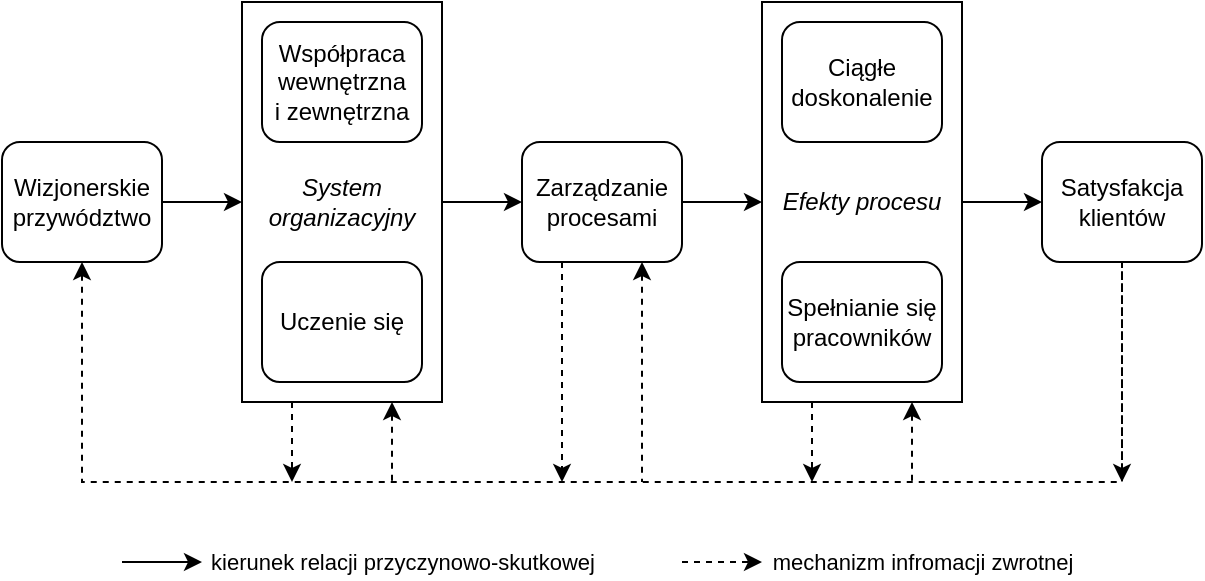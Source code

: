<mxfile version="24.2.5" type="device">
  <diagram name="Strona-1" id="xCCsqhU6PNBuaq4Lg01Y">
    <mxGraphModel dx="1138" dy="711" grid="1" gridSize="10" guides="1" tooltips="1" connect="1" arrows="1" fold="1" page="1" pageScale="1" pageWidth="827" pageHeight="1169" math="0" shadow="0">
      <root>
        <mxCell id="0" />
        <mxCell id="1" parent="0" />
        <mxCell id="QSrHf1Xs9_2Yq39z9kyF-6" style="edgeStyle=orthogonalEdgeStyle;rounded=0;orthogonalLoop=1;jettySize=auto;html=1;exitX=1;exitY=0.5;exitDx=0;exitDy=0;entryX=0;entryY=0.5;entryDx=0;entryDy=0;" edge="1" parent="1" source="QSrHf1Xs9_2Yq39z9kyF-4" target="QSrHf1Xs9_2Yq39z9kyF-1">
          <mxGeometry relative="1" as="geometry" />
        </mxCell>
        <mxCell id="QSrHf1Xs9_2Yq39z9kyF-16" style="edgeStyle=orthogonalEdgeStyle;rounded=0;orthogonalLoop=1;jettySize=auto;html=1;exitX=0.5;exitY=1;exitDx=0;exitDy=0;entryX=0.5;entryY=1;entryDx=0;entryDy=0;startArrow=classic;startFill=1;endArrow=none;endFill=0;dashed=1;" edge="1" parent="1" source="QSrHf1Xs9_2Yq39z9kyF-4" target="QSrHf1Xs9_2Yq39z9kyF-12">
          <mxGeometry relative="1" as="geometry">
            <Array as="points">
              <mxPoint x="160" y="360" />
              <mxPoint x="680" y="360" />
            </Array>
          </mxGeometry>
        </mxCell>
        <mxCell id="QSrHf1Xs9_2Yq39z9kyF-4" value="Wizjonerskie przywództwo" style="rounded=1;whiteSpace=wrap;html=1;" vertex="1" parent="1">
          <mxGeometry x="120" y="190" width="80" height="60" as="geometry" />
        </mxCell>
        <mxCell id="QSrHf1Xs9_2Yq39z9kyF-5" value="" style="group" vertex="1" connectable="0" parent="1">
          <mxGeometry x="240" y="120" width="100" height="200" as="geometry" />
        </mxCell>
        <mxCell id="QSrHf1Xs9_2Yq39z9kyF-17" style="edgeStyle=orthogonalEdgeStyle;rounded=0;orthogonalLoop=1;jettySize=auto;html=1;exitX=0.75;exitY=1;exitDx=0;exitDy=0;dashed=1;startArrow=classic;startFill=1;endArrow=none;endFill=0;" edge="1" parent="QSrHf1Xs9_2Yq39z9kyF-5" source="QSrHf1Xs9_2Yq39z9kyF-1">
          <mxGeometry relative="1" as="geometry">
            <mxPoint x="75" y="240" as="targetPoint" />
          </mxGeometry>
        </mxCell>
        <mxCell id="QSrHf1Xs9_2Yq39z9kyF-18" style="edgeStyle=orthogonalEdgeStyle;rounded=0;orthogonalLoop=1;jettySize=auto;html=1;exitX=0.25;exitY=1;exitDx=0;exitDy=0;dashed=1;" edge="1" parent="QSrHf1Xs9_2Yq39z9kyF-5" source="QSrHf1Xs9_2Yq39z9kyF-1">
          <mxGeometry relative="1" as="geometry">
            <mxPoint x="25" y="240" as="targetPoint" />
          </mxGeometry>
        </mxCell>
        <mxCell id="QSrHf1Xs9_2Yq39z9kyF-1" value="&lt;i&gt;System organizacyjny&lt;/i&gt;" style="rounded=0;whiteSpace=wrap;html=1;" vertex="1" parent="QSrHf1Xs9_2Yq39z9kyF-5">
          <mxGeometry width="100" height="200" as="geometry" />
        </mxCell>
        <mxCell id="QSrHf1Xs9_2Yq39z9kyF-2" value="Współpraca wewnętrzna&lt;br&gt;i zewnętrzna" style="rounded=1;whiteSpace=wrap;html=1;" vertex="1" parent="QSrHf1Xs9_2Yq39z9kyF-5">
          <mxGeometry x="10" y="10" width="80" height="60" as="geometry" />
        </mxCell>
        <mxCell id="QSrHf1Xs9_2Yq39z9kyF-3" value="Uczenie się" style="rounded=1;whiteSpace=wrap;html=1;" vertex="1" parent="QSrHf1Xs9_2Yq39z9kyF-5">
          <mxGeometry x="10" y="130" width="80" height="60" as="geometry" />
        </mxCell>
        <mxCell id="QSrHf1Xs9_2Yq39z9kyF-14" style="edgeStyle=orthogonalEdgeStyle;rounded=0;orthogonalLoop=1;jettySize=auto;html=1;exitX=1;exitY=0.5;exitDx=0;exitDy=0;entryX=0;entryY=0.5;entryDx=0;entryDy=0;" edge="1" parent="1" source="QSrHf1Xs9_2Yq39z9kyF-7" target="QSrHf1Xs9_2Yq39z9kyF-9">
          <mxGeometry relative="1" as="geometry" />
        </mxCell>
        <mxCell id="QSrHf1Xs9_2Yq39z9kyF-19" style="edgeStyle=orthogonalEdgeStyle;rounded=0;orthogonalLoop=1;jettySize=auto;html=1;exitX=0.75;exitY=1;exitDx=0;exitDy=0;startArrow=classic;startFill=1;endArrow=none;endFill=0;dashed=1;" edge="1" parent="1" source="QSrHf1Xs9_2Yq39z9kyF-7">
          <mxGeometry relative="1" as="geometry">
            <mxPoint x="440" y="360" as="targetPoint" />
          </mxGeometry>
        </mxCell>
        <mxCell id="QSrHf1Xs9_2Yq39z9kyF-20" style="edgeStyle=orthogonalEdgeStyle;rounded=0;orthogonalLoop=1;jettySize=auto;html=1;exitX=0.25;exitY=1;exitDx=0;exitDy=0;dashed=1;" edge="1" parent="1" source="QSrHf1Xs9_2Yq39z9kyF-7">
          <mxGeometry relative="1" as="geometry">
            <mxPoint x="400" y="360" as="targetPoint" />
          </mxGeometry>
        </mxCell>
        <mxCell id="QSrHf1Xs9_2Yq39z9kyF-7" value="Zarządzanie procesami" style="rounded=1;whiteSpace=wrap;html=1;" vertex="1" parent="1">
          <mxGeometry x="380" y="190" width="80" height="60" as="geometry" />
        </mxCell>
        <mxCell id="QSrHf1Xs9_2Yq39z9kyF-8" value="" style="group" vertex="1" connectable="0" parent="1">
          <mxGeometry x="500" y="120" width="100" height="200" as="geometry" />
        </mxCell>
        <mxCell id="QSrHf1Xs9_2Yq39z9kyF-21" style="edgeStyle=orthogonalEdgeStyle;rounded=0;orthogonalLoop=1;jettySize=auto;html=1;exitX=0.75;exitY=1;exitDx=0;exitDy=0;dashed=1;startArrow=classic;startFill=1;endArrow=none;endFill=0;" edge="1" parent="QSrHf1Xs9_2Yq39z9kyF-8" source="QSrHf1Xs9_2Yq39z9kyF-9">
          <mxGeometry relative="1" as="geometry">
            <mxPoint x="75" y="240" as="targetPoint" />
          </mxGeometry>
        </mxCell>
        <mxCell id="QSrHf1Xs9_2Yq39z9kyF-22" style="edgeStyle=orthogonalEdgeStyle;rounded=0;orthogonalLoop=1;jettySize=auto;html=1;exitX=0.25;exitY=1;exitDx=0;exitDy=0;dashed=1;" edge="1" parent="QSrHf1Xs9_2Yq39z9kyF-8" source="QSrHf1Xs9_2Yq39z9kyF-9">
          <mxGeometry relative="1" as="geometry">
            <mxPoint x="25" y="240" as="targetPoint" />
          </mxGeometry>
        </mxCell>
        <mxCell id="QSrHf1Xs9_2Yq39z9kyF-9" value="&lt;i&gt;Efekty procesu&lt;/i&gt;" style="rounded=0;whiteSpace=wrap;html=1;" vertex="1" parent="QSrHf1Xs9_2Yq39z9kyF-8">
          <mxGeometry width="100" height="200" as="geometry" />
        </mxCell>
        <mxCell id="QSrHf1Xs9_2Yq39z9kyF-10" value="Ciągłe doskonalenie" style="rounded=1;whiteSpace=wrap;html=1;" vertex="1" parent="QSrHf1Xs9_2Yq39z9kyF-8">
          <mxGeometry x="10" y="10" width="80" height="60" as="geometry" />
        </mxCell>
        <mxCell id="QSrHf1Xs9_2Yq39z9kyF-11" value="Spełnianie się pracowników" style="rounded=1;whiteSpace=wrap;html=1;" vertex="1" parent="QSrHf1Xs9_2Yq39z9kyF-8">
          <mxGeometry x="10" y="130" width="80" height="60" as="geometry" />
        </mxCell>
        <mxCell id="QSrHf1Xs9_2Yq39z9kyF-23" style="edgeStyle=orthogonalEdgeStyle;rounded=0;orthogonalLoop=1;jettySize=auto;html=1;exitX=0.5;exitY=1;exitDx=0;exitDy=0;dashed=1;" edge="1" parent="1" source="QSrHf1Xs9_2Yq39z9kyF-12">
          <mxGeometry relative="1" as="geometry">
            <mxPoint x="680" y="360" as="targetPoint" />
          </mxGeometry>
        </mxCell>
        <mxCell id="QSrHf1Xs9_2Yq39z9kyF-12" value="Satysfakcja klientów" style="rounded=1;whiteSpace=wrap;html=1;" vertex="1" parent="1">
          <mxGeometry x="640" y="190" width="80" height="60" as="geometry" />
        </mxCell>
        <mxCell id="QSrHf1Xs9_2Yq39z9kyF-13" style="edgeStyle=orthogonalEdgeStyle;rounded=0;orthogonalLoop=1;jettySize=auto;html=1;exitX=1;exitY=0.5;exitDx=0;exitDy=0;entryX=0;entryY=0.5;entryDx=0;entryDy=0;" edge="1" parent="1" source="QSrHf1Xs9_2Yq39z9kyF-1" target="QSrHf1Xs9_2Yq39z9kyF-7">
          <mxGeometry relative="1" as="geometry" />
        </mxCell>
        <mxCell id="QSrHf1Xs9_2Yq39z9kyF-15" style="edgeStyle=orthogonalEdgeStyle;rounded=0;orthogonalLoop=1;jettySize=auto;html=1;exitX=1;exitY=0.5;exitDx=0;exitDy=0;" edge="1" parent="1" source="QSrHf1Xs9_2Yq39z9kyF-9" target="QSrHf1Xs9_2Yq39z9kyF-12">
          <mxGeometry relative="1" as="geometry" />
        </mxCell>
        <mxCell id="QSrHf1Xs9_2Yq39z9kyF-24" value="" style="endArrow=classic;html=1;rounded=0;dashed=1;" edge="1" parent="1">
          <mxGeometry width="50" height="50" relative="1" as="geometry">
            <mxPoint x="460" y="400" as="sourcePoint" />
            <mxPoint x="500" y="400" as="targetPoint" />
            <Array as="points">
              <mxPoint x="460" y="400" />
            </Array>
          </mxGeometry>
        </mxCell>
        <mxCell id="QSrHf1Xs9_2Yq39z9kyF-27" value="mechanizm infromacji zwrotnej" style="edgeLabel;html=1;align=center;verticalAlign=middle;resizable=0;points=[];" vertex="1" connectable="0" parent="QSrHf1Xs9_2Yq39z9kyF-24">
          <mxGeometry relative="1" as="geometry">
            <mxPoint x="100" as="offset" />
          </mxGeometry>
        </mxCell>
        <mxCell id="QSrHf1Xs9_2Yq39z9kyF-25" value="" style="endArrow=classic;html=1;rounded=0;" edge="1" parent="1">
          <mxGeometry width="50" height="50" relative="1" as="geometry">
            <mxPoint x="180" y="400" as="sourcePoint" />
            <mxPoint x="220" y="400" as="targetPoint" />
          </mxGeometry>
        </mxCell>
        <mxCell id="QSrHf1Xs9_2Yq39z9kyF-26" value="kierunek relacji przyczynowo-skutkowej" style="edgeLabel;html=1;align=center;verticalAlign=middle;resizable=0;points=[];" vertex="1" connectable="0" parent="QSrHf1Xs9_2Yq39z9kyF-25">
          <mxGeometry relative="1" as="geometry">
            <mxPoint x="120" as="offset" />
          </mxGeometry>
        </mxCell>
      </root>
    </mxGraphModel>
  </diagram>
</mxfile>
